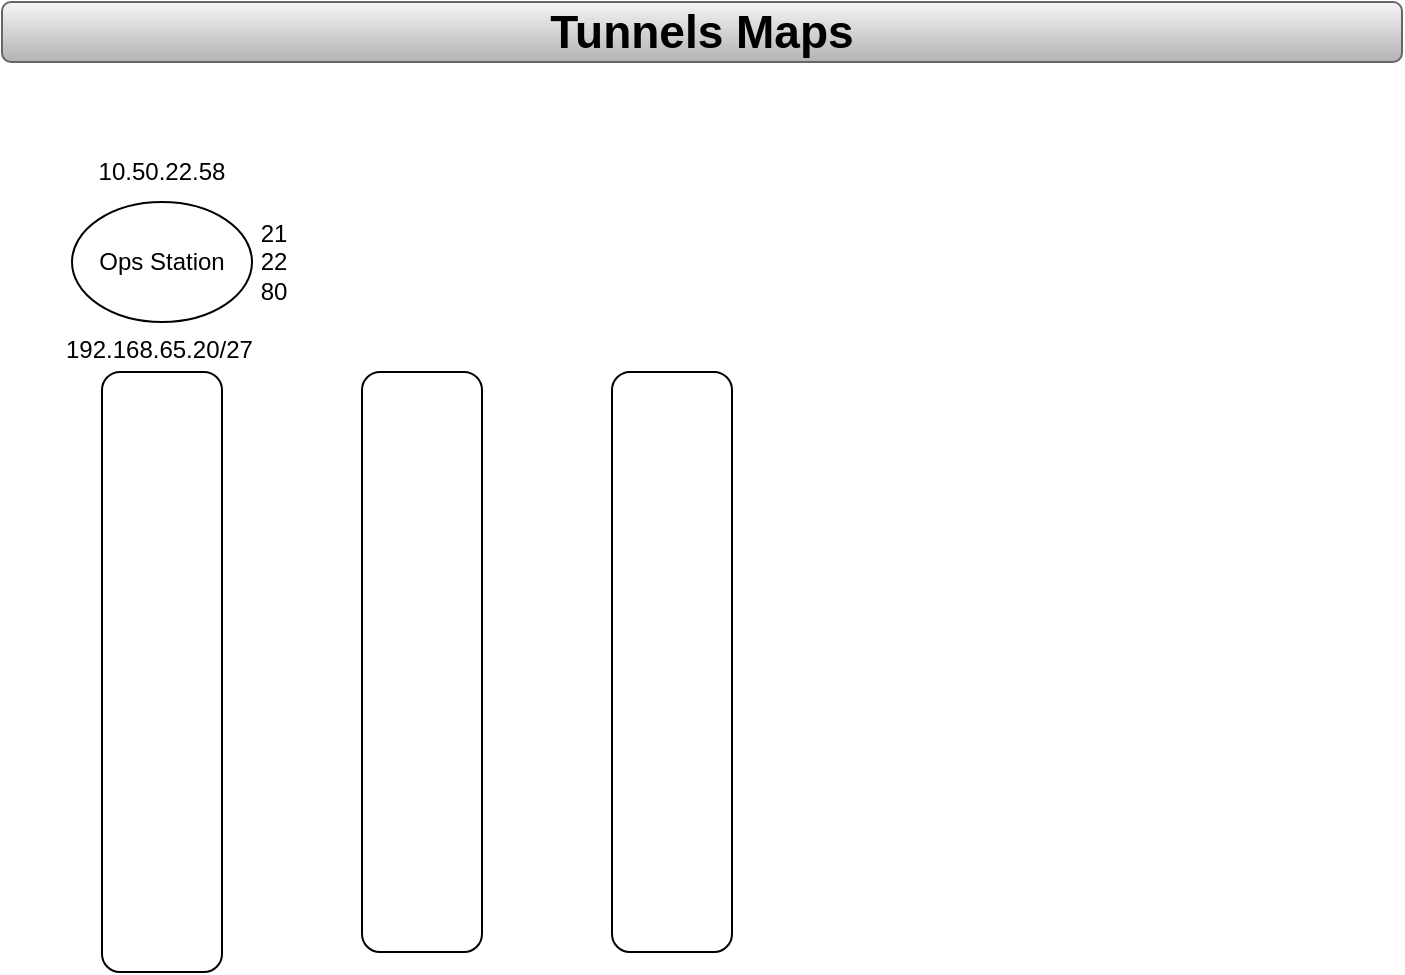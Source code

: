 <mxfile version="21.2.9" type="github">
  <diagram name="Page-1" id="SgEB4pJWIfo6ihUfRe7x">
    <mxGraphModel dx="1434" dy="822" grid="1" gridSize="10" guides="1" tooltips="1" connect="1" arrows="1" fold="1" page="1" pageScale="1" pageWidth="850" pageHeight="1100" math="0" shadow="0">
      <root>
        <mxCell id="0" />
        <mxCell id="1" parent="0" />
        <mxCell id="g-aPDIkqEKjfETR1Gtb0-1" value="" style="rounded=1;whiteSpace=wrap;html=1;rotation=-90;" vertex="1" parent="1">
          <mxGeometry x="-60" y="895" width="300" height="60" as="geometry" />
        </mxCell>
        <mxCell id="g-aPDIkqEKjfETR1Gtb0-2" value="" style="rounded=1;whiteSpace=wrap;html=1;rotation=-90;" vertex="1" parent="1">
          <mxGeometry x="75" y="890" width="290" height="60" as="geometry" />
        </mxCell>
        <mxCell id="g-aPDIkqEKjfETR1Gtb0-3" value="" style="rounded=1;whiteSpace=wrap;html=1;rotation=-90;" vertex="1" parent="1">
          <mxGeometry x="200" y="890" width="290" height="60" as="geometry" />
        </mxCell>
        <mxCell id="g-aPDIkqEKjfETR1Gtb0-4" value="&lt;font size=&quot;1&quot;&gt;&lt;b style=&quot;font-size: 23px;&quot;&gt;Tunnels Maps&lt;/b&gt;&lt;/font&gt;" style="rounded=1;whiteSpace=wrap;html=1;fillColor=#f5f5f5;gradientColor=#b3b3b3;strokeColor=#666666;" vertex="1" parent="1">
          <mxGeometry x="10" y="590" width="700" height="30" as="geometry" />
        </mxCell>
        <mxCell id="g-aPDIkqEKjfETR1Gtb0-5" value="Ops Station" style="ellipse;whiteSpace=wrap;html=1;" vertex="1" parent="1">
          <mxGeometry x="45" y="690" width="90" height="60" as="geometry" />
        </mxCell>
        <mxCell id="g-aPDIkqEKjfETR1Gtb0-7" value="21&lt;br&gt;22&lt;br&gt;80" style="text;html=1;strokeColor=none;fillColor=none;align=center;verticalAlign=middle;whiteSpace=wrap;rounded=0;" vertex="1" parent="1">
          <mxGeometry x="116" y="705" width="60" height="30" as="geometry" />
        </mxCell>
        <mxCell id="g-aPDIkqEKjfETR1Gtb0-8" value="10.50.22.58" style="text;html=1;strokeColor=none;fillColor=none;align=center;verticalAlign=middle;whiteSpace=wrap;rounded=0;" vertex="1" parent="1">
          <mxGeometry x="60" y="660" width="60" height="30" as="geometry" />
        </mxCell>
        <UserObject label="192.168.65.20/27" link="192.168.65.20/27" id="g-aPDIkqEKjfETR1Gtb0-9">
          <mxCell style="text;whiteSpace=wrap;html=1;" vertex="1" parent="1">
            <mxGeometry x="40" y="750" width="130" height="40" as="geometry" />
          </mxCell>
        </UserObject>
      </root>
    </mxGraphModel>
  </diagram>
</mxfile>
